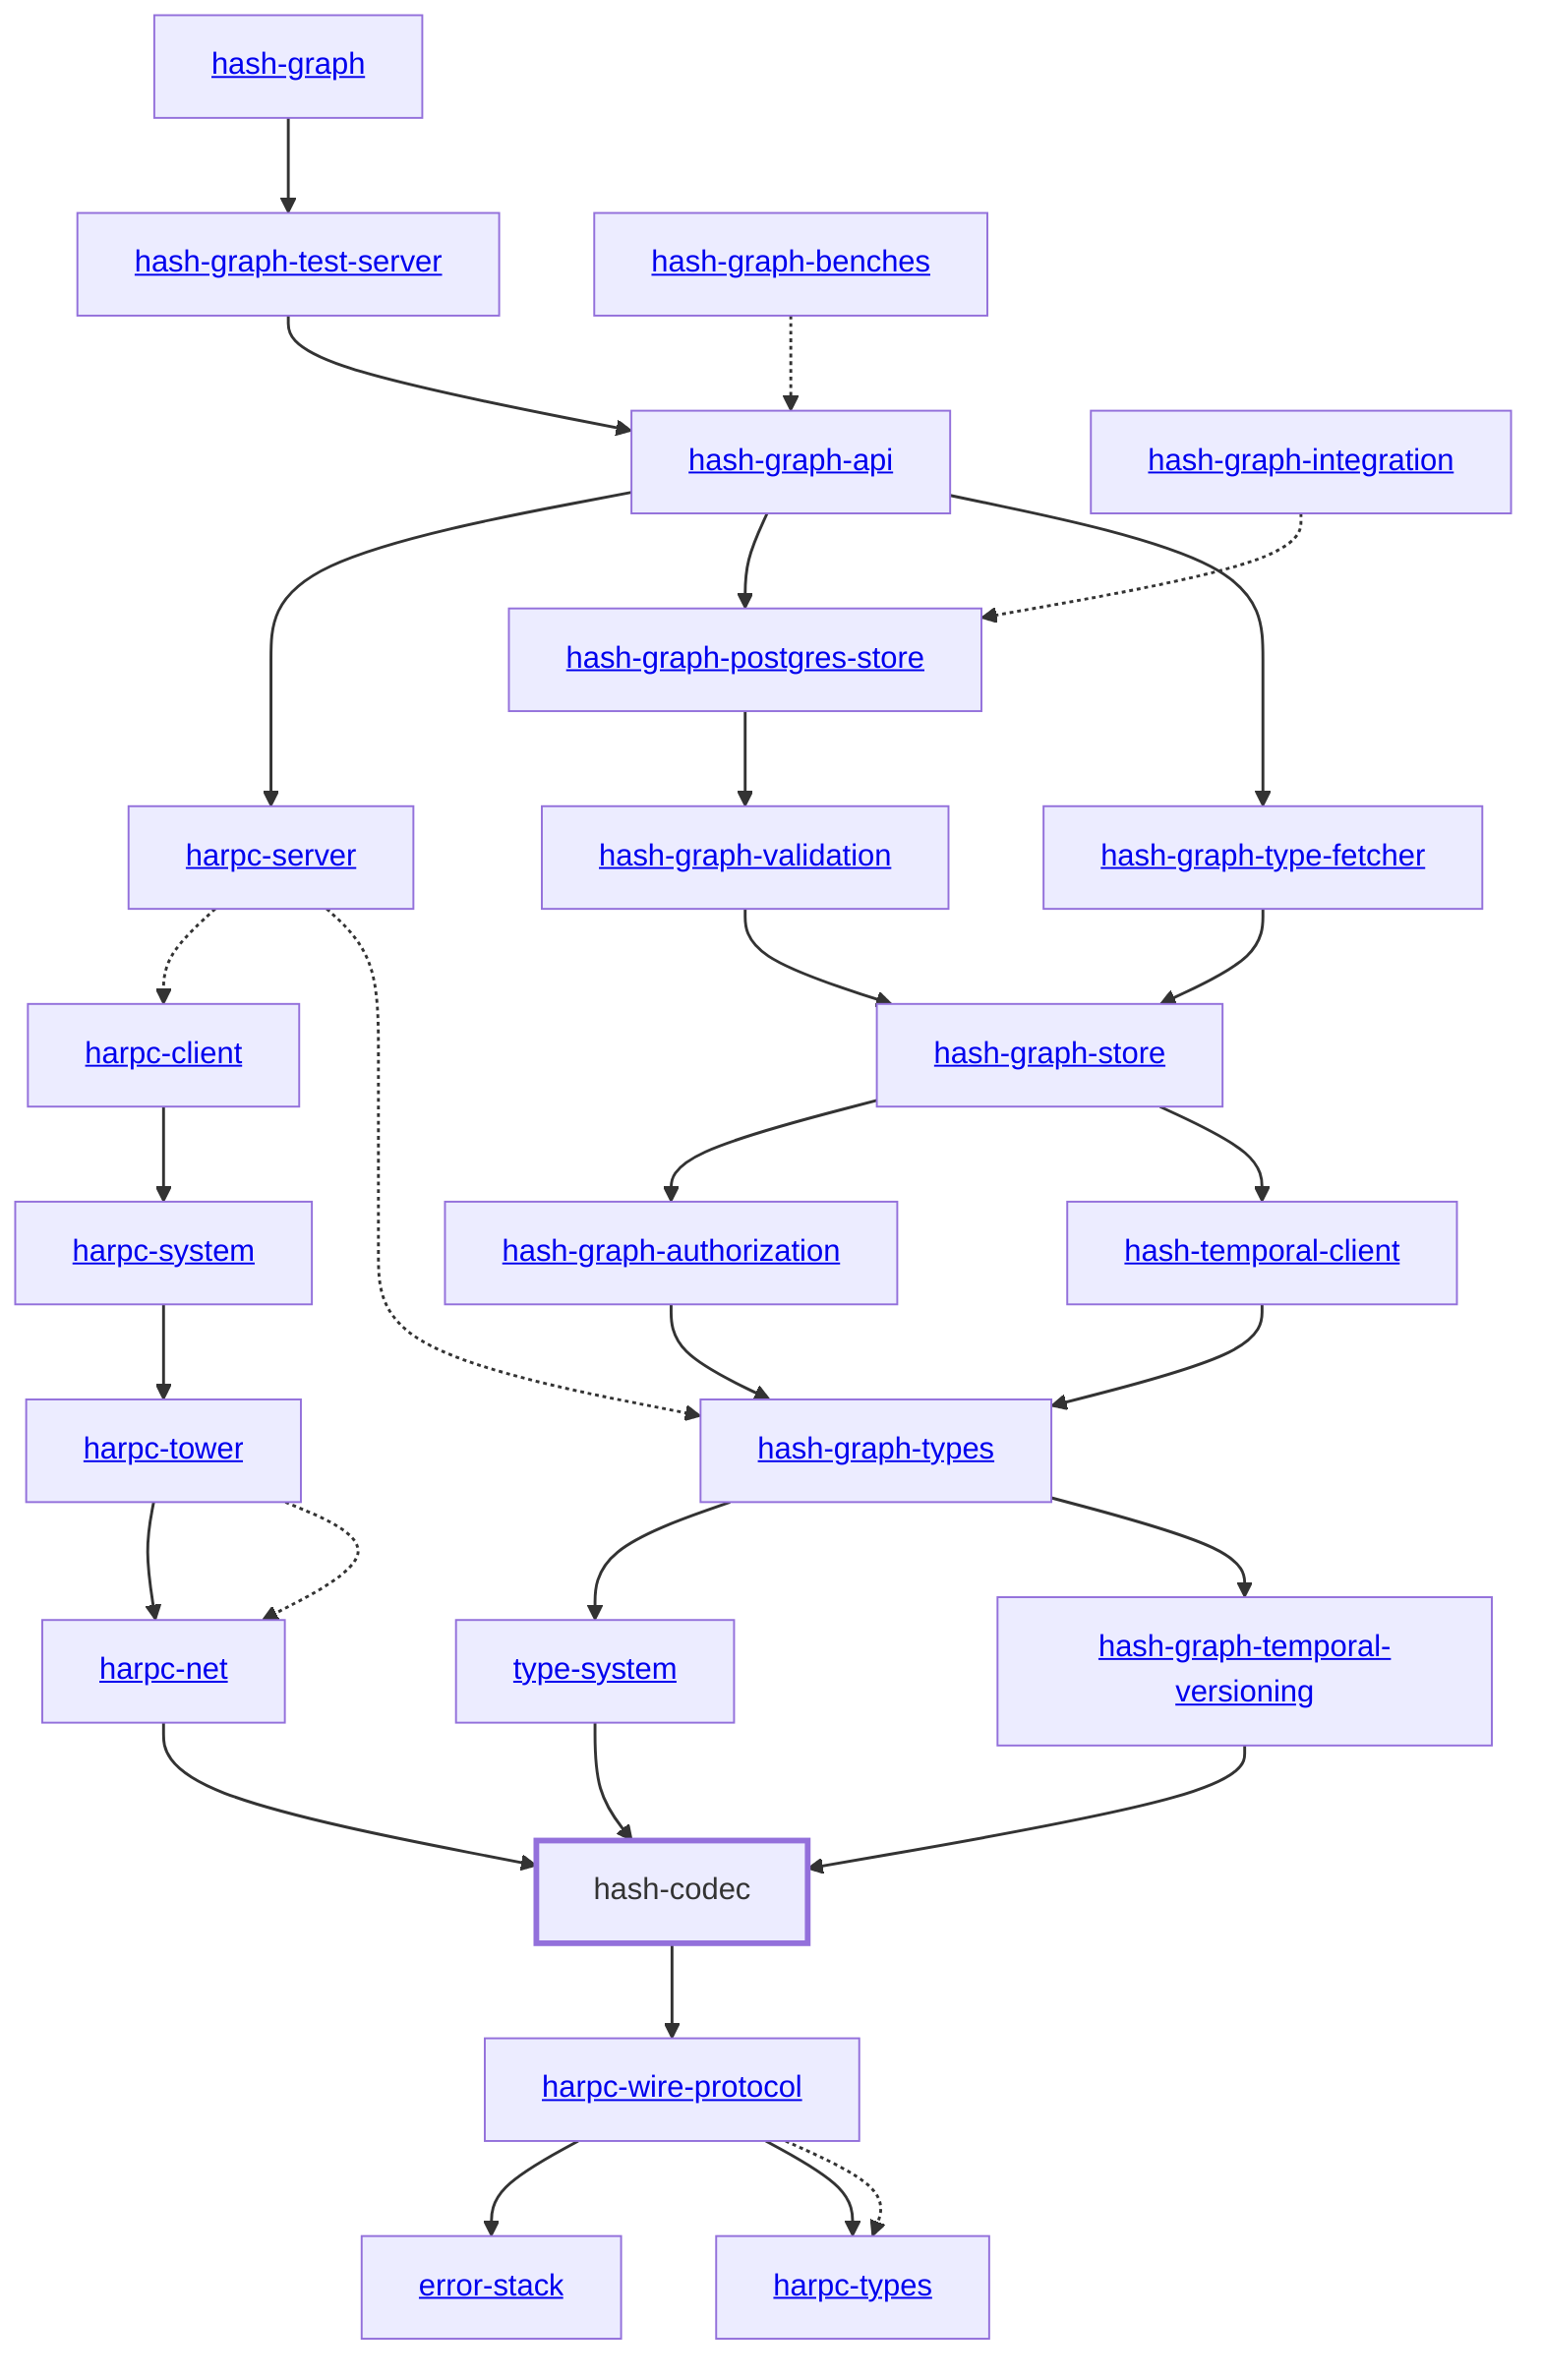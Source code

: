 graph TD
    linkStyle default stroke-width:1.5px
    classDef default stroke-width:1px
    classDef root stroke-width:3px
    classDef dev stroke-width:1px
    classDef build stroke-width:1px
    %% Legend
    %% --> : Normal dependency
    %% -.-> : Dev dependency
    %% ---> : Build dependency
    0[<a href="../hash_graph_types/index.html">hash-graph-types</a>]
    1[<a href="../hash_graph_validation/index.html">hash-graph-validation</a>]
    2[<a href="../hash_graph_postgres_store/index.html">hash-graph-postgres-store</a>]
    3[<a href="../hash_graph_store/index.html">hash-graph-store</a>]
    4[<a href="../hash_graph_temporal_versioning/index.html">hash-graph-temporal-versioning</a>]
    5[<a href="../hash_temporal_client/index.html">hash-temporal-client</a>]
    6[<a href="../hash_graph_test_server/index.html">hash-graph-test-server</a>]
    7[<a href="../error_stack/index.html">error-stack</a>]
    8[<a href="../type_system/index.html">type-system</a>]
    9[<a href="../harpc_client/index.html">harpc-client</a>]
    10[<a href="../hash_graph_type_fetcher/index.html">hash-graph-type-fetcher</a>]
    11[<a href="../harpc_net/index.html">harpc-net</a>]
    12[<a href="../harpc_server/index.html">harpc-server</a>]
    13[<a href="../harpc_system/index.html">harpc-system</a>]
    14[<a href="../harpc_tower/index.html">harpc-tower</a>]
    15[<a href="../harpc_types/index.html">harpc-types</a>]
    16[<a href="../harpc_wire_protocol/index.html">harpc-wire-protocol</a>]
    17[hash-codec]
    class 17 root
    18[<a href="../hash_graph/index.html">hash-graph</a>]
    19[<a href="../hash_graph_api/index.html">hash-graph-api</a>]
    20[<a href="../hash_graph_authorization/index.html">hash-graph-authorization</a>]
    21[<a href="../hash_graph_benches/index.html">hash-graph-benches</a>]
    22[<a href="../hash_graph_integration/index.html">hash-graph-integration</a>]
    4 --> 17
    6 --> 19
    9 --> 13
    11 --> 17
    12 -.-> 9
    12 -.-> 0
    13 --> 14
    14 --> 11
    14 -.-> 11
    16 --> 7
    16 --> 15
    16 -.-> 15
    17 --> 16
    10 --> 3
    18 --> 6
    5 --> 0
    19 --> 12
    19 --> 2
    1 --> 3
    19 --> 10
    0 --> 8
    20 --> 0
    21 -.-> 19
    22 -.-> 2
    0 --> 4
    8 --> 17
    2 --> 1
    3 --> 20
    3 --> 5